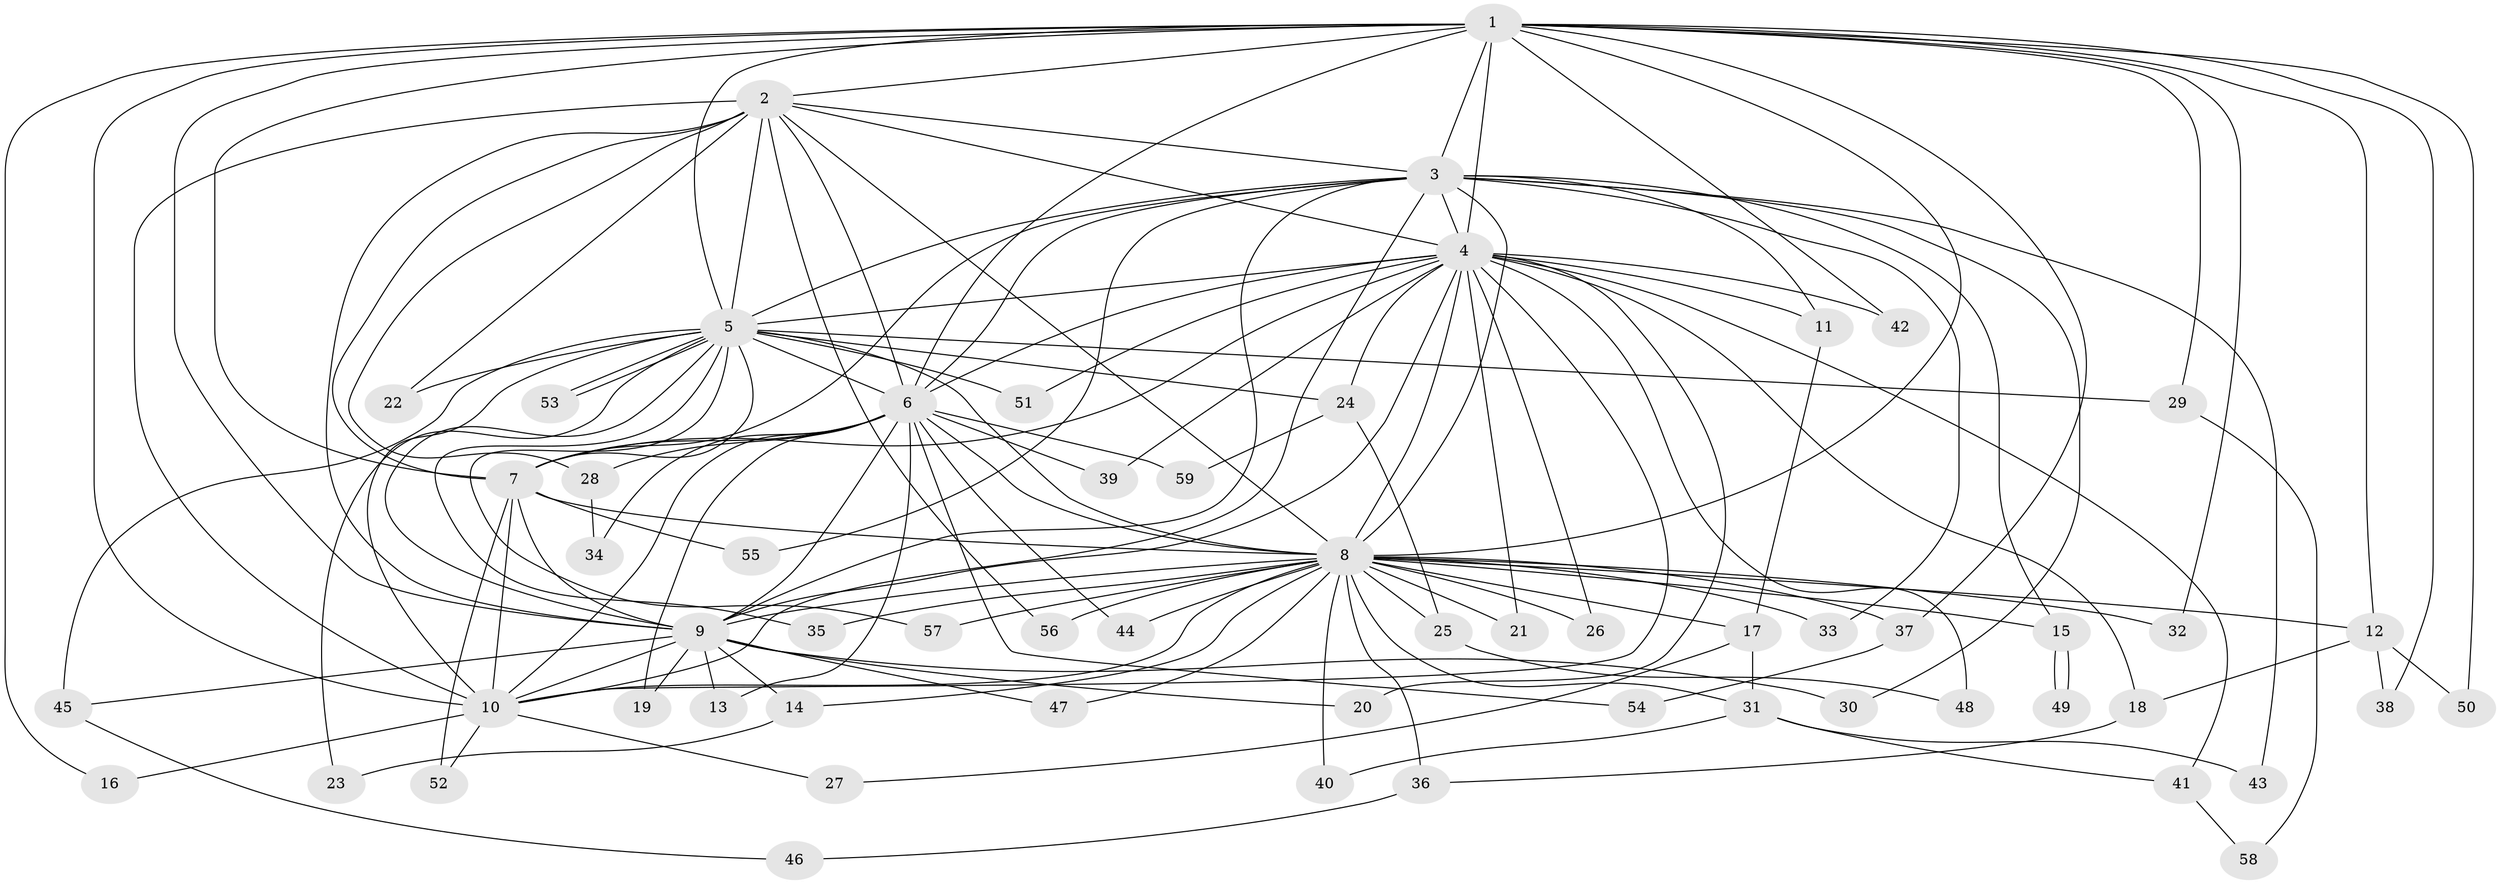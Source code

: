 // coarse degree distribution, {15: 0.058823529411764705, 6: 0.058823529411764705, 3: 0.058823529411764705, 5: 0.058823529411764705, 1: 0.4117647058823529, 2: 0.35294117647058826}
// Generated by graph-tools (version 1.1) at 2025/17/03/04/25 18:17:31]
// undirected, 59 vertices, 143 edges
graph export_dot {
graph [start="1"]
  node [color=gray90,style=filled];
  1;
  2;
  3;
  4;
  5;
  6;
  7;
  8;
  9;
  10;
  11;
  12;
  13;
  14;
  15;
  16;
  17;
  18;
  19;
  20;
  21;
  22;
  23;
  24;
  25;
  26;
  27;
  28;
  29;
  30;
  31;
  32;
  33;
  34;
  35;
  36;
  37;
  38;
  39;
  40;
  41;
  42;
  43;
  44;
  45;
  46;
  47;
  48;
  49;
  50;
  51;
  52;
  53;
  54;
  55;
  56;
  57;
  58;
  59;
  1 -- 2;
  1 -- 3;
  1 -- 4;
  1 -- 5;
  1 -- 6;
  1 -- 7;
  1 -- 8;
  1 -- 9;
  1 -- 10;
  1 -- 12;
  1 -- 16;
  1 -- 29;
  1 -- 32;
  1 -- 37;
  1 -- 38;
  1 -- 42;
  1 -- 50;
  2 -- 3;
  2 -- 4;
  2 -- 5;
  2 -- 6;
  2 -- 7;
  2 -- 8;
  2 -- 9;
  2 -- 10;
  2 -- 22;
  2 -- 28;
  2 -- 56;
  3 -- 4;
  3 -- 5;
  3 -- 6;
  3 -- 7;
  3 -- 8;
  3 -- 9;
  3 -- 10;
  3 -- 11;
  3 -- 15;
  3 -- 30;
  3 -- 33;
  3 -- 43;
  3 -- 55;
  4 -- 5;
  4 -- 6;
  4 -- 7;
  4 -- 8;
  4 -- 9;
  4 -- 10;
  4 -- 11;
  4 -- 18;
  4 -- 20;
  4 -- 21;
  4 -- 24;
  4 -- 26;
  4 -- 39;
  4 -- 41;
  4 -- 42;
  4 -- 48;
  4 -- 51;
  5 -- 6;
  5 -- 7;
  5 -- 8;
  5 -- 9;
  5 -- 10;
  5 -- 22;
  5 -- 23;
  5 -- 24;
  5 -- 29;
  5 -- 35;
  5 -- 45;
  5 -- 51;
  5 -- 53;
  5 -- 53;
  5 -- 57;
  6 -- 7;
  6 -- 8;
  6 -- 9;
  6 -- 10;
  6 -- 13;
  6 -- 19;
  6 -- 28;
  6 -- 34;
  6 -- 39;
  6 -- 44;
  6 -- 54;
  6 -- 59;
  7 -- 8;
  7 -- 9;
  7 -- 10;
  7 -- 52;
  7 -- 55;
  8 -- 9;
  8 -- 10;
  8 -- 12;
  8 -- 14;
  8 -- 15;
  8 -- 17;
  8 -- 21;
  8 -- 25;
  8 -- 26;
  8 -- 31;
  8 -- 32;
  8 -- 33;
  8 -- 35;
  8 -- 36;
  8 -- 37;
  8 -- 40;
  8 -- 44;
  8 -- 47;
  8 -- 56;
  8 -- 57;
  9 -- 10;
  9 -- 13;
  9 -- 14;
  9 -- 19;
  9 -- 20;
  9 -- 30;
  9 -- 45;
  9 -- 47;
  10 -- 16;
  10 -- 27;
  10 -- 52;
  11 -- 17;
  12 -- 18;
  12 -- 38;
  12 -- 50;
  14 -- 23;
  15 -- 49;
  15 -- 49;
  17 -- 27;
  17 -- 31;
  18 -- 36;
  24 -- 25;
  24 -- 59;
  25 -- 48;
  28 -- 34;
  29 -- 58;
  31 -- 40;
  31 -- 41;
  31 -- 43;
  36 -- 46;
  37 -- 54;
  41 -- 58;
  45 -- 46;
}
